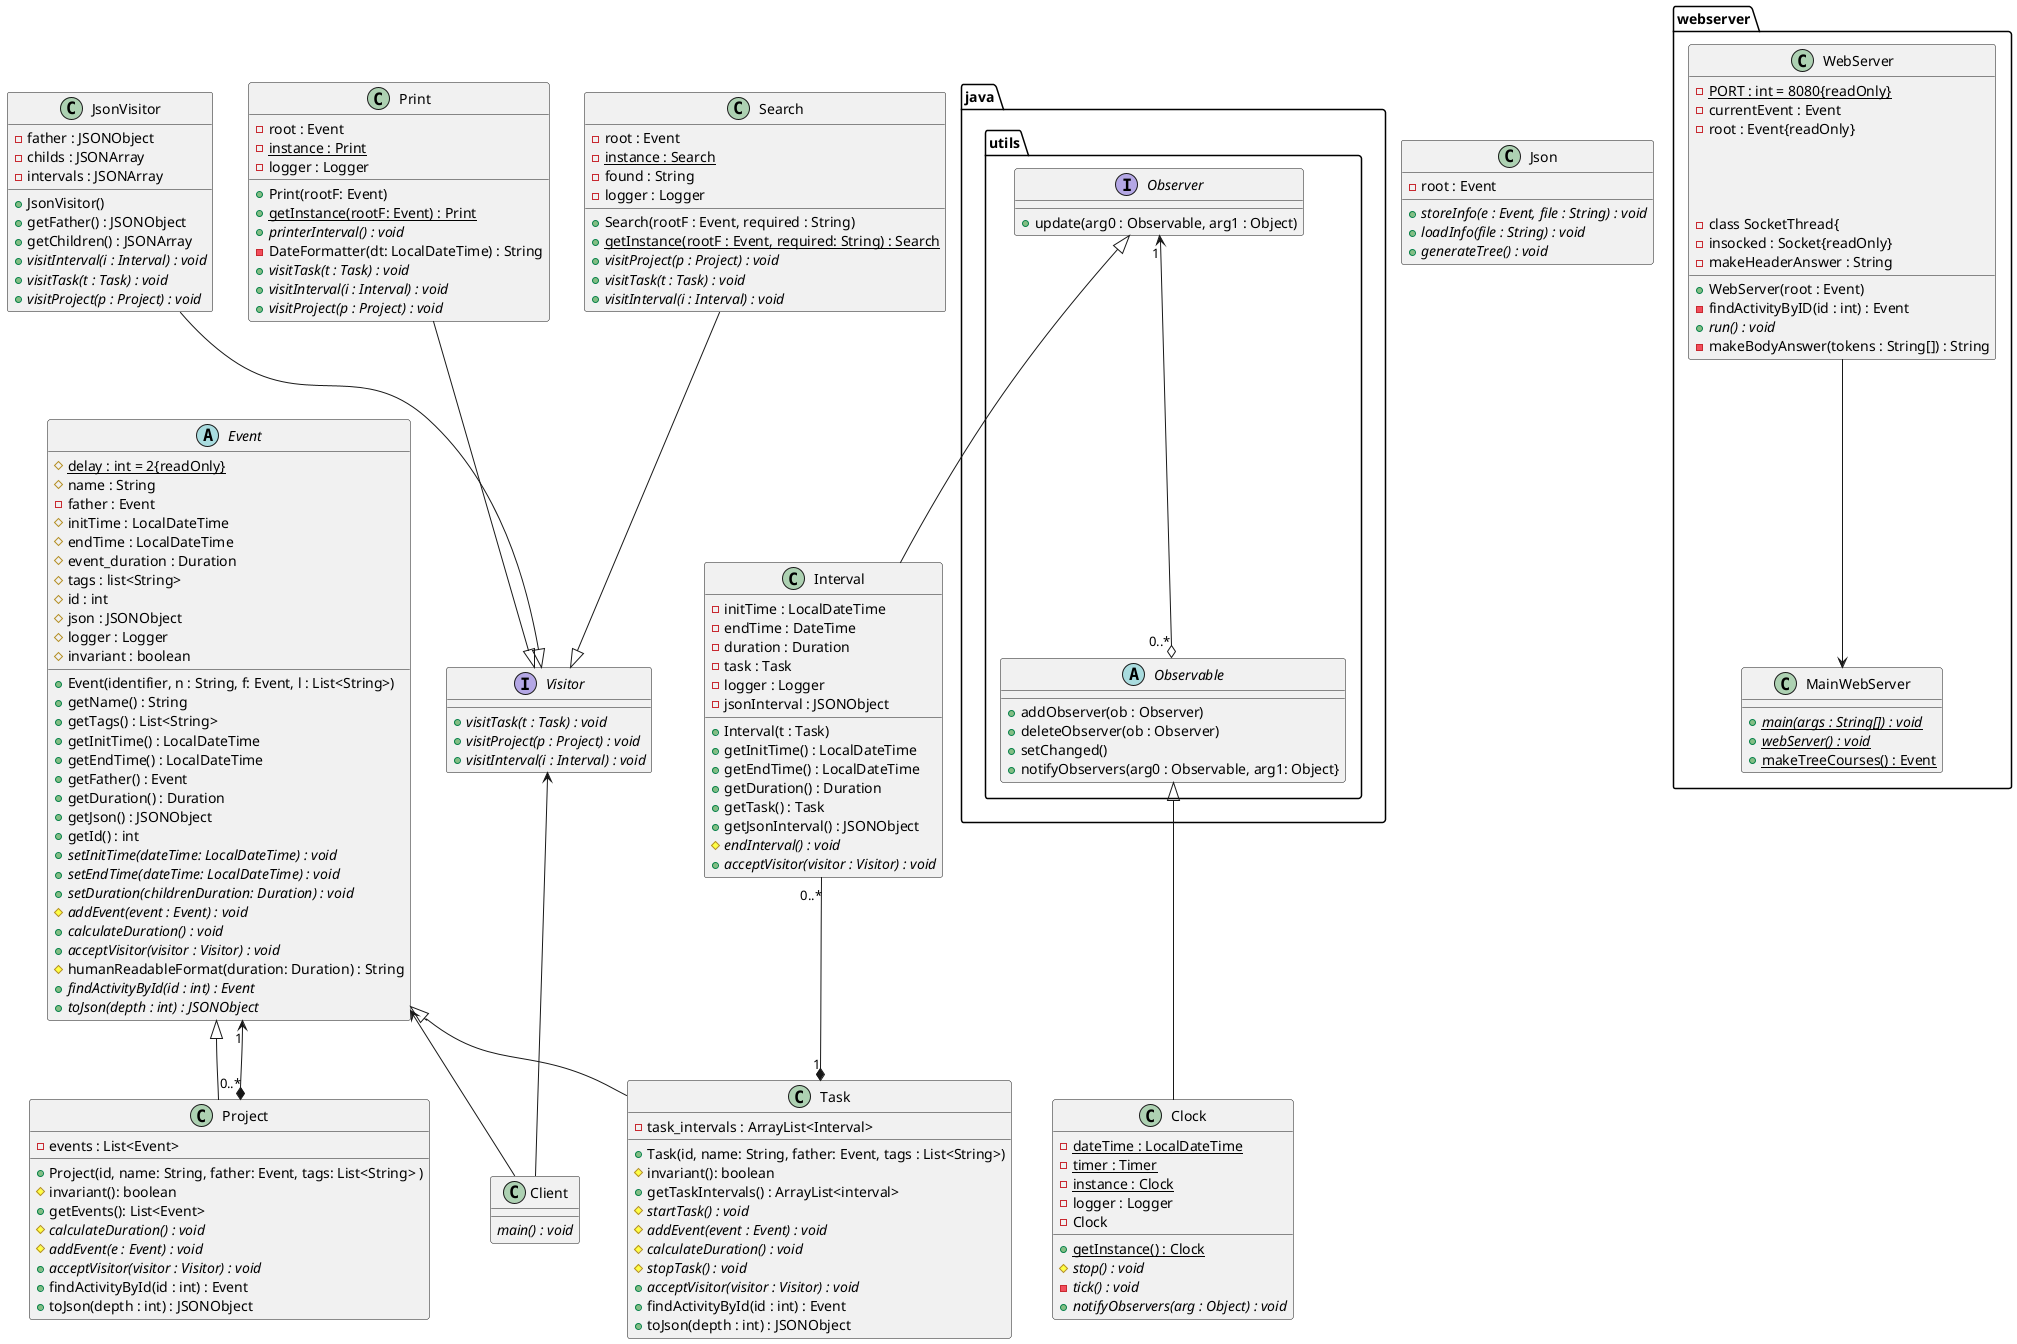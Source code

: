 @startuml
'https://plantuml.com/class-diagram


class Project{
- events : List<Event>
+ Project(id, name: String, father: Event, tags: List<String> )
# invariant(): boolean
+ getEvents(): List<Event>
# //calculateDuration() : void//
# //addEvent(e : Event) : void//
+ //acceptVisitor(visitor : Visitor) : void//
+ findActivityById(id : int) : Event
+ toJson(depth : int) : JSONObject
}

class Task{
- task_intervals : ArrayList<Interval>
+ Task(id, name: String, father: Event, tags : List<String>)
# invariant(): boolean
+ getTaskIntervals() : ArrayList<interval>
# //startTask() : void//
# //addEvent(event : Event) : void//
# //calculateDuration() : void//
# //stopTask() : void//
+ //acceptVisitor(visitor : Visitor) : void//
+ findActivityById(id : int) : Event
+ toJson(depth : int) : JSONObject
}

abstract Event{
# {static} delay : int = 2{readOnly}
# name : String
- father : Event
# initTime : LocalDateTime
# endTime : LocalDateTime
# event_duration : Duration
# tags : list<String>
# id : int
# json : JSONObject
# logger : Logger
+ Event(identifier, n : String, f: Event, l : List<String>)
+ getName() : String
+ getTags() : List<String>
+ getInitTime() : LocalDateTime
+ getEndTime() : LocalDateTime
+ getFather() : Event
+ getDuration() : Duration
+ getJson() : JSONObject
+ getId() : int
+ //setInitTime(dateTime: LocalDateTime) : void//
+ //setEndTime(dateTime: LocalDateTime) : void//
+ //setDuration(childrenDuration: Duration) : void//
# //addEvent(event : Event) : void//
+ //calculateDuration() : void//
+ //acceptVisitor(visitor : Visitor) : void//
# invariant : boolean
# humanReadableFormat(duration: Duration) : String
+ //findActivityById(id : int) : Event//
+ //toJson(depth : int) : JSONObject//
}

class Clock{
- {static} dateTime : LocalDateTime
- {static} timer : Timer
- {static} instance : Clock
- logger : Logger
+ {static} getInstance() : Clock
- Clock
# //stop() : void//
- //tick() : void//
+ //notifyObservers(arg : Object) : void//
}

class Interval{
- initTime : LocalDateTime
- endTime : DateTime
- duration : Duration /'cada golpe de reloj incremento'/
- task : Task
- logger : Logger
- jsonInterval : JSONObject
+ Interval(t : Task)
+ getInitTime() : LocalDateTime
+ getEndTime() : LocalDateTime
+ getDuration() : Duration
+ getTask() : Task
+ getJsonInterval() : JSONObject
# //endInterval() : void//
+ //acceptVisitor(visitor : Visitor) : void//
}

interface Visitor{
+ //visitTask(t : Task) : void//
+ //visitProject(p : Project) : void//
+ //visitInterval(i : Interval) : void//
}

class Print{
- root : Event
- {static}instance : Print
- logger : Logger
+ Print(rootF: Event)
+ {static}getInstance(rootF: Event) : Print
+ //printerInterval() : void//
- DateFormatter(dt: LocalDateTime) : String
+ //visitTask(t : Task) : void//
+ //visitInterval(i : Interval) : void//
+ //visitProject(p : Project) : void//
}

package "java.utils"{
interface Observer{
+ update(arg0 : Observable, arg1 : Object)
}

abstract Observable{
+ addObserver(ob : Observer)
+ deleteObserver(ob : Observer)
+ setChanged()
+ notifyObservers(arg0 : Observable, arg1: Object}
}
}


class Client{
//main() : void//
}


class Search{
- root : Event
- {static} instance : Search
- found : String
- logger : Logger
+ Search(rootF : Event, required : String)
+ {static} getInstance(rootF : Event, required: String) : Search
+ //visitProject(p : Project) : void//
+ //visitTask(t : Task) : void//
+ //visitInterval(i : Interval) : void//
}

class Json{
- root : Event
+ //storeInfo(e : Event, file : String) : void//
+ //loadInfo(file : String) : void//
+ //generateTree() : void//
}


class JsonVisitor{
- father : JSONObject
- childs : JSONArray
- intervals : JSONArray
+ JsonVisitor()
+ getFather() : JSONObject
+ getChildren() : JSONArray
+ //visitInterval(i : Interval) : void//
+ //visitTask(t : Task) : void//
+ //visitProject(p : Project) : void//
}

package "webserver"{
class WebServer{
- {static} PORT : int = 8080{readOnly}
- currentEvent : Event
- root : Event{readOnly}
+ WebServer(root : Event)
- findActivityByID(id : int) : Event




- class SocketThread{
- insocked : Socket{readOnly}
+ //run() : void//
- makeBodyAnswer(tokens : String[]) : String
- makeHeaderAnswer : String
}



class MainWebServer{
+ //{static} main(args : String[]) : void//
+ //{static} webServer() : void//
+ {static} makeTreeCourses() : Event
}

}

Event <|-- Task
Event <|-- Project
Event "1" <--* "0..*" Project
Observable <|-- Clock
Observer <|-- Interval
Observer "1" <--o "0..*" Observable
Interval "0..*" --*  "1" Task
Event <-- Client
Visitor <-- Client
Print --|> Visitor
Search --|> Visitor
JsonVisitor --|> Visitor
WebServer --> MainWebServer

@enduml